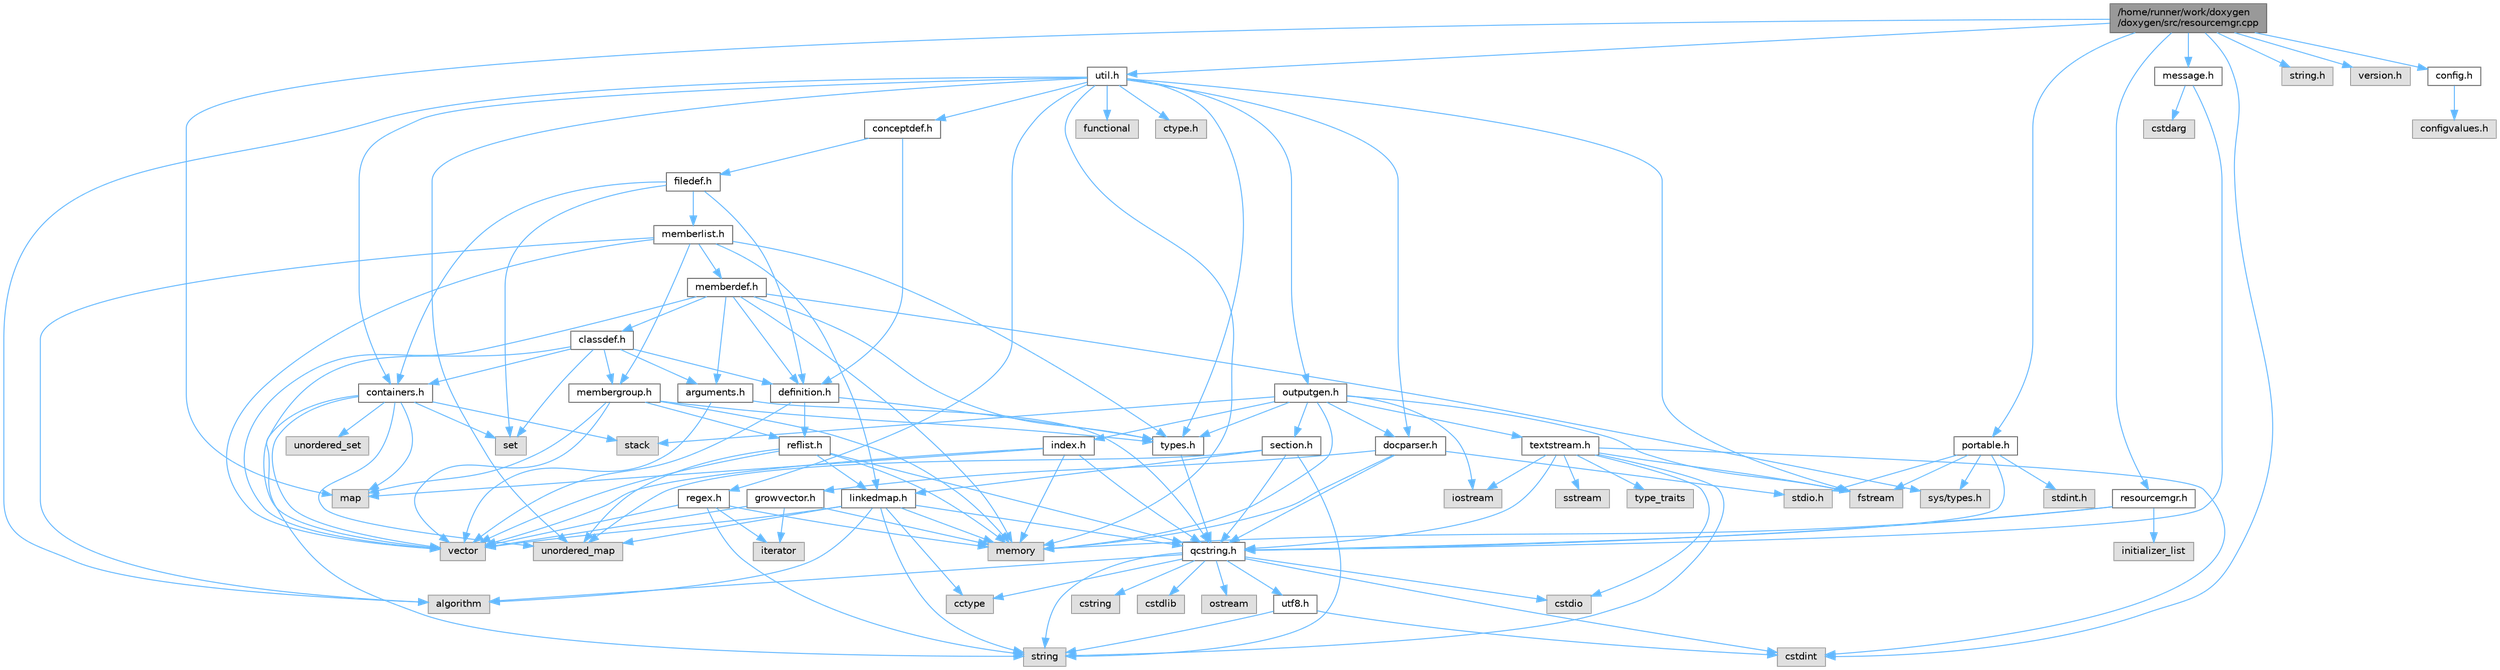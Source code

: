 digraph "/home/runner/work/doxygen/doxygen/src/resourcemgr.cpp"
{
 // INTERACTIVE_SVG=YES
 // LATEX_PDF_SIZE
  bgcolor="transparent";
  edge [fontname=Helvetica,fontsize=10,labelfontname=Helvetica,labelfontsize=10];
  node [fontname=Helvetica,fontsize=10,shape=box,height=0.2,width=0.4];
  Node1 [label="/home/runner/work/doxygen\l/doxygen/src/resourcemgr.cpp",height=0.2,width=0.4,color="gray40", fillcolor="grey60", style="filled", fontcolor="black",tooltip=" "];
  Node1 -> Node2 [color="steelblue1",style="solid"];
  Node2 [label="map",height=0.2,width=0.4,color="grey60", fillcolor="#E0E0E0", style="filled",tooltip=" "];
  Node1 -> Node3 [color="steelblue1",style="solid"];
  Node3 [label="string.h",height=0.2,width=0.4,color="grey60", fillcolor="#E0E0E0", style="filled",tooltip=" "];
  Node1 -> Node4 [color="steelblue1",style="solid"];
  Node4 [label="cstdint",height=0.2,width=0.4,color="grey60", fillcolor="#E0E0E0", style="filled",tooltip=" "];
  Node1 -> Node5 [color="steelblue1",style="solid"];
  Node5 [label="resourcemgr.h",height=0.2,width=0.4,color="grey40", fillcolor="white", style="filled",URL="$d6/d07/resourcemgr_8h.html",tooltip=" "];
  Node5 -> Node6 [color="steelblue1",style="solid"];
  Node6 [label="memory",height=0.2,width=0.4,color="grey60", fillcolor="#E0E0E0", style="filled",tooltip=" "];
  Node5 -> Node7 [color="steelblue1",style="solid"];
  Node7 [label="initializer_list",height=0.2,width=0.4,color="grey60", fillcolor="#E0E0E0", style="filled",tooltip=" "];
  Node5 -> Node8 [color="steelblue1",style="solid"];
  Node8 [label="qcstring.h",height=0.2,width=0.4,color="grey40", fillcolor="white", style="filled",URL="$d7/d5c/qcstring_8h.html",tooltip=" "];
  Node8 -> Node9 [color="steelblue1",style="solid"];
  Node9 [label="string",height=0.2,width=0.4,color="grey60", fillcolor="#E0E0E0", style="filled",tooltip=" "];
  Node8 -> Node10 [color="steelblue1",style="solid"];
  Node10 [label="algorithm",height=0.2,width=0.4,color="grey60", fillcolor="#E0E0E0", style="filled",tooltip=" "];
  Node8 -> Node11 [color="steelblue1",style="solid"];
  Node11 [label="cctype",height=0.2,width=0.4,color="grey60", fillcolor="#E0E0E0", style="filled",tooltip=" "];
  Node8 -> Node12 [color="steelblue1",style="solid"];
  Node12 [label="cstring",height=0.2,width=0.4,color="grey60", fillcolor="#E0E0E0", style="filled",tooltip=" "];
  Node8 -> Node13 [color="steelblue1",style="solid"];
  Node13 [label="cstdio",height=0.2,width=0.4,color="grey60", fillcolor="#E0E0E0", style="filled",tooltip=" "];
  Node8 -> Node14 [color="steelblue1",style="solid"];
  Node14 [label="cstdlib",height=0.2,width=0.4,color="grey60", fillcolor="#E0E0E0", style="filled",tooltip=" "];
  Node8 -> Node4 [color="steelblue1",style="solid"];
  Node8 -> Node15 [color="steelblue1",style="solid"];
  Node15 [label="ostream",height=0.2,width=0.4,color="grey60", fillcolor="#E0E0E0", style="filled",tooltip=" "];
  Node8 -> Node16 [color="steelblue1",style="solid"];
  Node16 [label="utf8.h",height=0.2,width=0.4,color="grey40", fillcolor="white", style="filled",URL="$db/d7c/utf8_8h.html",tooltip="Various UTF8 related helper functions."];
  Node16 -> Node4 [color="steelblue1",style="solid"];
  Node16 -> Node9 [color="steelblue1",style="solid"];
  Node1 -> Node17 [color="steelblue1",style="solid"];
  Node17 [label="util.h",height=0.2,width=0.4,color="grey40", fillcolor="white", style="filled",URL="$d8/d3c/util_8h.html",tooltip="A bunch of utility functions."];
  Node17 -> Node6 [color="steelblue1",style="solid"];
  Node17 -> Node18 [color="steelblue1",style="solid"];
  Node18 [label="unordered_map",height=0.2,width=0.4,color="grey60", fillcolor="#E0E0E0", style="filled",tooltip=" "];
  Node17 -> Node10 [color="steelblue1",style="solid"];
  Node17 -> Node19 [color="steelblue1",style="solid"];
  Node19 [label="functional",height=0.2,width=0.4,color="grey60", fillcolor="#E0E0E0", style="filled",tooltip=" "];
  Node17 -> Node20 [color="steelblue1",style="solid"];
  Node20 [label="fstream",height=0.2,width=0.4,color="grey60", fillcolor="#E0E0E0", style="filled",tooltip=" "];
  Node17 -> Node21 [color="steelblue1",style="solid"];
  Node21 [label="ctype.h",height=0.2,width=0.4,color="grey60", fillcolor="#E0E0E0", style="filled",tooltip=" "];
  Node17 -> Node22 [color="steelblue1",style="solid"];
  Node22 [label="types.h",height=0.2,width=0.4,color="grey40", fillcolor="white", style="filled",URL="$d9/d49/types_8h.html",tooltip="This file contains a number of basic enums and types."];
  Node22 -> Node8 [color="steelblue1",style="solid"];
  Node17 -> Node23 [color="steelblue1",style="solid"];
  Node23 [label="docparser.h",height=0.2,width=0.4,color="grey40", fillcolor="white", style="filled",URL="$de/d9c/docparser_8h.html",tooltip=" "];
  Node23 -> Node24 [color="steelblue1",style="solid"];
  Node24 [label="stdio.h",height=0.2,width=0.4,color="grey60", fillcolor="#E0E0E0", style="filled",tooltip=" "];
  Node23 -> Node6 [color="steelblue1",style="solid"];
  Node23 -> Node8 [color="steelblue1",style="solid"];
  Node23 -> Node25 [color="steelblue1",style="solid"];
  Node25 [label="growvector.h",height=0.2,width=0.4,color="grey40", fillcolor="white", style="filled",URL="$d7/d50/growvector_8h.html",tooltip=" "];
  Node25 -> Node26 [color="steelblue1",style="solid"];
  Node26 [label="vector",height=0.2,width=0.4,color="grey60", fillcolor="#E0E0E0", style="filled",tooltip=" "];
  Node25 -> Node6 [color="steelblue1",style="solid"];
  Node25 -> Node27 [color="steelblue1",style="solid"];
  Node27 [label="iterator",height=0.2,width=0.4,color="grey60", fillcolor="#E0E0E0", style="filled",tooltip=" "];
  Node17 -> Node28 [color="steelblue1",style="solid"];
  Node28 [label="containers.h",height=0.2,width=0.4,color="grey40", fillcolor="white", style="filled",URL="$d5/d75/containers_8h.html",tooltip=" "];
  Node28 -> Node26 [color="steelblue1",style="solid"];
  Node28 -> Node9 [color="steelblue1",style="solid"];
  Node28 -> Node29 [color="steelblue1",style="solid"];
  Node29 [label="set",height=0.2,width=0.4,color="grey60", fillcolor="#E0E0E0", style="filled",tooltip=" "];
  Node28 -> Node2 [color="steelblue1",style="solid"];
  Node28 -> Node30 [color="steelblue1",style="solid"];
  Node30 [label="unordered_set",height=0.2,width=0.4,color="grey60", fillcolor="#E0E0E0", style="filled",tooltip=" "];
  Node28 -> Node18 [color="steelblue1",style="solid"];
  Node28 -> Node31 [color="steelblue1",style="solid"];
  Node31 [label="stack",height=0.2,width=0.4,color="grey60", fillcolor="#E0E0E0", style="filled",tooltip=" "];
  Node17 -> Node32 [color="steelblue1",style="solid"];
  Node32 [label="outputgen.h",height=0.2,width=0.4,color="grey40", fillcolor="white", style="filled",URL="$df/d06/outputgen_8h.html",tooltip=" "];
  Node32 -> Node6 [color="steelblue1",style="solid"];
  Node32 -> Node31 [color="steelblue1",style="solid"];
  Node32 -> Node33 [color="steelblue1",style="solid"];
  Node33 [label="iostream",height=0.2,width=0.4,color="grey60", fillcolor="#E0E0E0", style="filled",tooltip=" "];
  Node32 -> Node20 [color="steelblue1",style="solid"];
  Node32 -> Node22 [color="steelblue1",style="solid"];
  Node32 -> Node34 [color="steelblue1",style="solid"];
  Node34 [label="index.h",height=0.2,width=0.4,color="grey40", fillcolor="white", style="filled",URL="$d1/db5/index_8h.html",tooltip=" "];
  Node34 -> Node6 [color="steelblue1",style="solid"];
  Node34 -> Node26 [color="steelblue1",style="solid"];
  Node34 -> Node2 [color="steelblue1",style="solid"];
  Node34 -> Node8 [color="steelblue1",style="solid"];
  Node32 -> Node35 [color="steelblue1",style="solid"];
  Node35 [label="section.h",height=0.2,width=0.4,color="grey40", fillcolor="white", style="filled",URL="$d1/d2a/section_8h.html",tooltip=" "];
  Node35 -> Node9 [color="steelblue1",style="solid"];
  Node35 -> Node18 [color="steelblue1",style="solid"];
  Node35 -> Node8 [color="steelblue1",style="solid"];
  Node35 -> Node36 [color="steelblue1",style="solid"];
  Node36 [label="linkedmap.h",height=0.2,width=0.4,color="grey40", fillcolor="white", style="filled",URL="$da/de1/linkedmap_8h.html",tooltip=" "];
  Node36 -> Node18 [color="steelblue1",style="solid"];
  Node36 -> Node26 [color="steelblue1",style="solid"];
  Node36 -> Node6 [color="steelblue1",style="solid"];
  Node36 -> Node9 [color="steelblue1",style="solid"];
  Node36 -> Node10 [color="steelblue1",style="solid"];
  Node36 -> Node11 [color="steelblue1",style="solid"];
  Node36 -> Node8 [color="steelblue1",style="solid"];
  Node32 -> Node37 [color="steelblue1",style="solid"];
  Node37 [label="textstream.h",height=0.2,width=0.4,color="grey40", fillcolor="white", style="filled",URL="$d4/d7d/textstream_8h.html",tooltip=" "];
  Node37 -> Node9 [color="steelblue1",style="solid"];
  Node37 -> Node33 [color="steelblue1",style="solid"];
  Node37 -> Node38 [color="steelblue1",style="solid"];
  Node38 [label="sstream",height=0.2,width=0.4,color="grey60", fillcolor="#E0E0E0", style="filled",tooltip=" "];
  Node37 -> Node4 [color="steelblue1",style="solid"];
  Node37 -> Node13 [color="steelblue1",style="solid"];
  Node37 -> Node20 [color="steelblue1",style="solid"];
  Node37 -> Node39 [color="steelblue1",style="solid"];
  Node39 [label="type_traits",height=0.2,width=0.4,color="grey60", fillcolor="#E0E0E0", style="filled",tooltip=" "];
  Node37 -> Node8 [color="steelblue1",style="solid"];
  Node32 -> Node23 [color="steelblue1",style="solid"];
  Node17 -> Node40 [color="steelblue1",style="solid"];
  Node40 [label="regex.h",height=0.2,width=0.4,color="grey40", fillcolor="white", style="filled",URL="$d1/d21/regex_8h.html",tooltip=" "];
  Node40 -> Node6 [color="steelblue1",style="solid"];
  Node40 -> Node9 [color="steelblue1",style="solid"];
  Node40 -> Node26 [color="steelblue1",style="solid"];
  Node40 -> Node27 [color="steelblue1",style="solid"];
  Node17 -> Node41 [color="steelblue1",style="solid"];
  Node41 [label="conceptdef.h",height=0.2,width=0.4,color="grey40", fillcolor="white", style="filled",URL="$da/df1/conceptdef_8h.html",tooltip=" "];
  Node41 -> Node42 [color="steelblue1",style="solid"];
  Node42 [label="definition.h",height=0.2,width=0.4,color="grey40", fillcolor="white", style="filled",URL="$df/da1/definition_8h.html",tooltip=" "];
  Node42 -> Node26 [color="steelblue1",style="solid"];
  Node42 -> Node22 [color="steelblue1",style="solid"];
  Node42 -> Node43 [color="steelblue1",style="solid"];
  Node43 [label="reflist.h",height=0.2,width=0.4,color="grey40", fillcolor="white", style="filled",URL="$d1/d02/reflist_8h.html",tooltip=" "];
  Node43 -> Node26 [color="steelblue1",style="solid"];
  Node43 -> Node18 [color="steelblue1",style="solid"];
  Node43 -> Node6 [color="steelblue1",style="solid"];
  Node43 -> Node8 [color="steelblue1",style="solid"];
  Node43 -> Node36 [color="steelblue1",style="solid"];
  Node41 -> Node44 [color="steelblue1",style="solid"];
  Node44 [label="filedef.h",height=0.2,width=0.4,color="grey40", fillcolor="white", style="filled",URL="$d4/d3a/filedef_8h.html",tooltip=" "];
  Node44 -> Node29 [color="steelblue1",style="solid"];
  Node44 -> Node42 [color="steelblue1",style="solid"];
  Node44 -> Node45 [color="steelblue1",style="solid"];
  Node45 [label="memberlist.h",height=0.2,width=0.4,color="grey40", fillcolor="white", style="filled",URL="$dd/d78/memberlist_8h.html",tooltip=" "];
  Node45 -> Node26 [color="steelblue1",style="solid"];
  Node45 -> Node10 [color="steelblue1",style="solid"];
  Node45 -> Node46 [color="steelblue1",style="solid"];
  Node46 [label="memberdef.h",height=0.2,width=0.4,color="grey40", fillcolor="white", style="filled",URL="$d4/d46/memberdef_8h.html",tooltip=" "];
  Node46 -> Node26 [color="steelblue1",style="solid"];
  Node46 -> Node6 [color="steelblue1",style="solid"];
  Node46 -> Node47 [color="steelblue1",style="solid"];
  Node47 [label="sys/types.h",height=0.2,width=0.4,color="grey60", fillcolor="#E0E0E0", style="filled",tooltip=" "];
  Node46 -> Node22 [color="steelblue1",style="solid"];
  Node46 -> Node42 [color="steelblue1",style="solid"];
  Node46 -> Node48 [color="steelblue1",style="solid"];
  Node48 [label="arguments.h",height=0.2,width=0.4,color="grey40", fillcolor="white", style="filled",URL="$df/d9b/arguments_8h.html",tooltip=" "];
  Node48 -> Node26 [color="steelblue1",style="solid"];
  Node48 -> Node8 [color="steelblue1",style="solid"];
  Node46 -> Node49 [color="steelblue1",style="solid"];
  Node49 [label="classdef.h",height=0.2,width=0.4,color="grey40", fillcolor="white", style="filled",URL="$d1/da6/classdef_8h.html",tooltip=" "];
  Node49 -> Node26 [color="steelblue1",style="solid"];
  Node49 -> Node29 [color="steelblue1",style="solid"];
  Node49 -> Node28 [color="steelblue1",style="solid"];
  Node49 -> Node42 [color="steelblue1",style="solid"];
  Node49 -> Node48 [color="steelblue1",style="solid"];
  Node49 -> Node50 [color="steelblue1",style="solid"];
  Node50 [label="membergroup.h",height=0.2,width=0.4,color="grey40", fillcolor="white", style="filled",URL="$d9/d11/membergroup_8h.html",tooltip=" "];
  Node50 -> Node26 [color="steelblue1",style="solid"];
  Node50 -> Node2 [color="steelblue1",style="solid"];
  Node50 -> Node6 [color="steelblue1",style="solid"];
  Node50 -> Node22 [color="steelblue1",style="solid"];
  Node50 -> Node43 [color="steelblue1",style="solid"];
  Node45 -> Node36 [color="steelblue1",style="solid"];
  Node45 -> Node22 [color="steelblue1",style="solid"];
  Node45 -> Node50 [color="steelblue1",style="solid"];
  Node44 -> Node28 [color="steelblue1",style="solid"];
  Node1 -> Node51 [color="steelblue1",style="solid"];
  Node51 [label="version.h",height=0.2,width=0.4,color="grey60", fillcolor="#E0E0E0", style="filled",tooltip=" "];
  Node1 -> Node52 [color="steelblue1",style="solid"];
  Node52 [label="message.h",height=0.2,width=0.4,color="grey40", fillcolor="white", style="filled",URL="$d2/d0d/message_8h.html",tooltip=" "];
  Node52 -> Node53 [color="steelblue1",style="solid"];
  Node53 [label="cstdarg",height=0.2,width=0.4,color="grey60", fillcolor="#E0E0E0", style="filled",tooltip=" "];
  Node52 -> Node8 [color="steelblue1",style="solid"];
  Node1 -> Node54 [color="steelblue1",style="solid"];
  Node54 [label="config.h",height=0.2,width=0.4,color="grey40", fillcolor="white", style="filled",URL="$db/d16/config_8h.html",tooltip=" "];
  Node54 -> Node55 [color="steelblue1",style="solid"];
  Node55 [label="configvalues.h",height=0.2,width=0.4,color="grey60", fillcolor="#E0E0E0", style="filled",tooltip=" "];
  Node1 -> Node56 [color="steelblue1",style="solid"];
  Node56 [label="portable.h",height=0.2,width=0.4,color="grey40", fillcolor="white", style="filled",URL="$d2/de2/portable_8h.html",tooltip="Portable versions of functions that are platform dependent."];
  Node56 -> Node24 [color="steelblue1",style="solid"];
  Node56 -> Node47 [color="steelblue1",style="solid"];
  Node56 -> Node57 [color="steelblue1",style="solid"];
  Node57 [label="stdint.h",height=0.2,width=0.4,color="grey60", fillcolor="#E0E0E0", style="filled",tooltip=" "];
  Node56 -> Node20 [color="steelblue1",style="solid"];
  Node56 -> Node8 [color="steelblue1",style="solid"];
}
